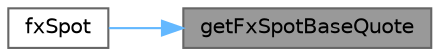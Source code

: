 digraph "getFxSpotBaseQuote"
{
 // INTERACTIVE_SVG=YES
 // LATEX_PDF_SIZE
  bgcolor="transparent";
  edge [fontname=Helvetica,fontsize=10,labelfontname=Helvetica,labelfontsize=10];
  node [fontname=Helvetica,fontsize=10,shape=box,height=0.2,width=0.4];
  rankdir="RL";
  Node1 [label="getFxSpotBaseQuote",height=0.2,width=0.4,color="gray40", fillcolor="grey60", style="filled", fontcolor="black",tooltip=" "];
  Node1 -> Node2 [dir="back",color="steelblue1",style="solid"];
  Node2 [label="fxSpot",height=0.2,width=0.4,color="grey40", fillcolor="white", style="filled",URL="$classore_1_1data_1_1_market.html#a0b6a2501015e2227c3f1a4f621c21ab4",tooltip=" "];
}
